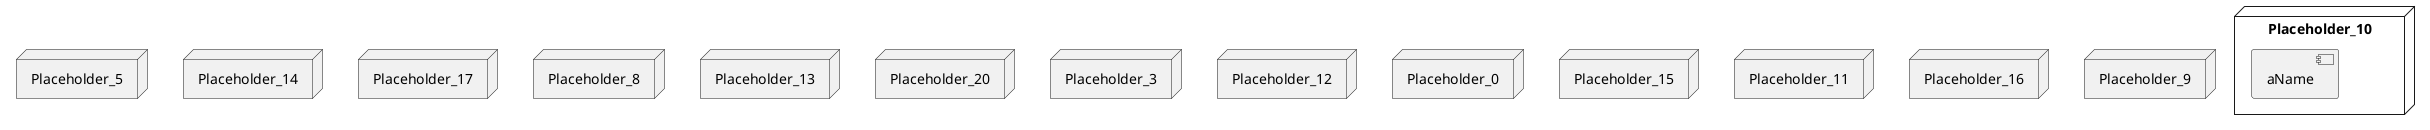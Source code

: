 @startuml
skinparam fixCircleLabelOverlapping true
node Placeholder_10 {
[aName] [[callistaenterprise-blog-microservices.system#_rYPLwLtpEe6x8-28QOPXjA]]
}
node Placeholder_5 {
[aName] [[callistaenterprise-blog-microservices.system#_rYPLwLtpEe6x8-28QOPXjA]]
}
node Placeholder_14 {
[aName] [[callistaenterprise-blog-microservices.system#_rYPLwLtpEe6x8-28QOPXjA]]
}
node Placeholder_17 {
[aName] [[callistaenterprise-blog-microservices.system#_rYPLwLtpEe6x8-28QOPXjA]]
}
node Placeholder_8 {
[aName] [[callistaenterprise-blog-microservices.system#_rYPLwLtpEe6x8-28QOPXjA]]
}
node Placeholder_13 {
[aName] [[callistaenterprise-blog-microservices.system#_rYPLwLtpEe6x8-28QOPXjA]]
}
node Placeholder_20 {
[aName] [[callistaenterprise-blog-microservices.system#_rYPLwLtpEe6x8-28QOPXjA]]
}
node Placeholder_3 {
[aName] [[callistaenterprise-blog-microservices.system#_rYPLwLtpEe6x8-28QOPXjA]]
}
node Placeholder_12 {
[aName] [[callistaenterprise-blog-microservices.system#_rYPLwLtpEe6x8-28QOPXjA]]
}
node Placeholder_0 {
[aName] [[callistaenterprise-blog-microservices.system#_rYPLwLtpEe6x8-28QOPXjA]]
}
node Placeholder_15 {
[aName] [[callistaenterprise-blog-microservices.system#_rYPLwLtpEe6x8-28QOPXjA]]
}
node Placeholder_11 {
[aName] [[callistaenterprise-blog-microservices.system#_rYPLwLtpEe6x8-28QOPXjA]]
}
node Placeholder_16 {
[aName] [[callistaenterprise-blog-microservices.system#_rYPLwLtpEe6x8-28QOPXjA]]
}
node Placeholder_9 {
[aName] [[callistaenterprise-blog-microservices.system#_rYPLwLtpEe6x8-28QOPXjA]]
}

@enduml
